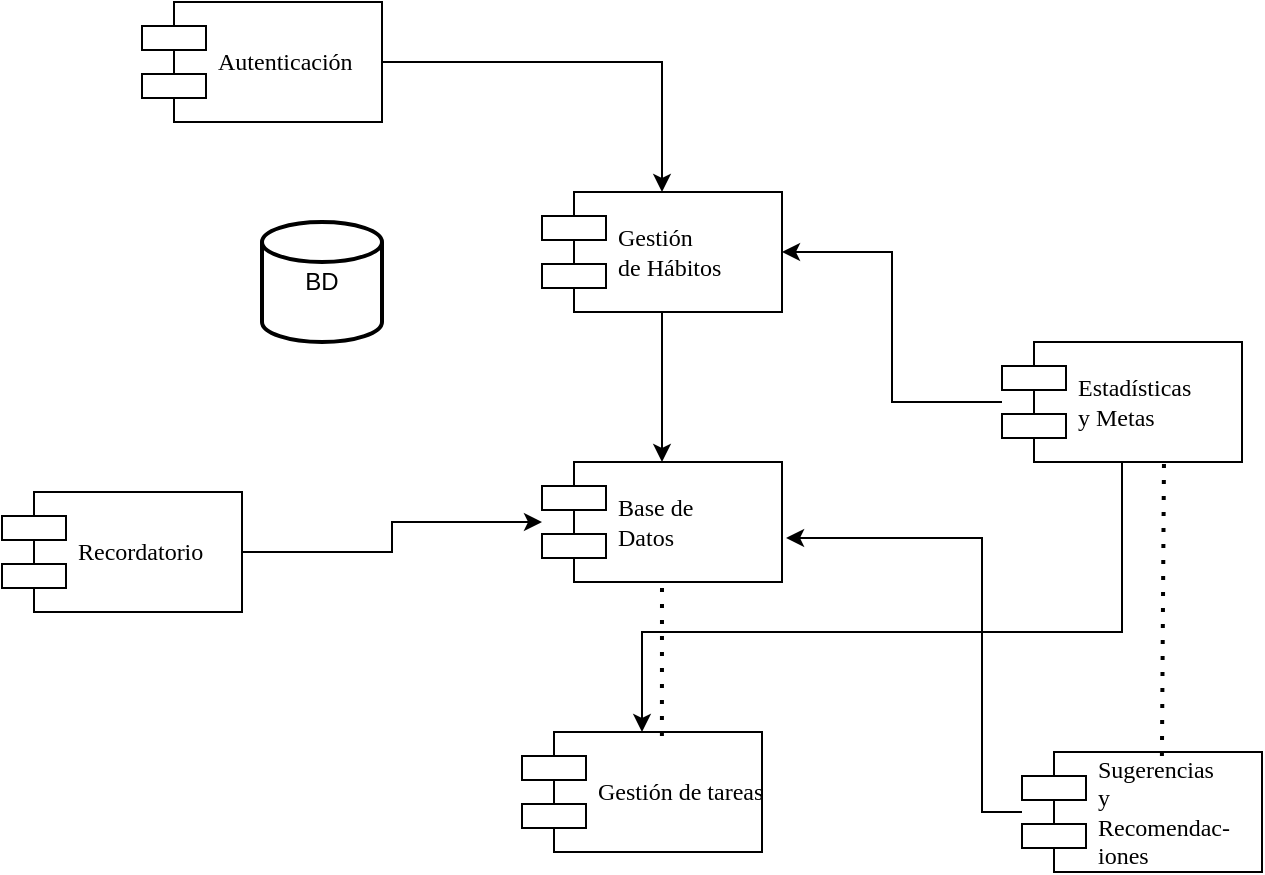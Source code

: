 <mxfile version="24.8.3">
  <diagram name="Page-1" id="5f0bae14-7c28-e335-631c-24af17079c00">
    <mxGraphModel grid="1" page="1" gridSize="10" guides="1" tooltips="1" connect="1" arrows="1" fold="1" pageScale="1" pageWidth="1100" pageHeight="850" background="none" math="0" shadow="0">
      <root>
        <mxCell id="0" />
        <mxCell id="1" parent="0" />
        <mxCell id="MU55J0lEDzPK47ZqQzGy-8" style="edgeStyle=orthogonalEdgeStyle;rounded=0;orthogonalLoop=1;jettySize=auto;html=1;" edge="1" parent="1" source="39150e848f15840c-5" target="MU55J0lEDzPK47ZqQzGy-2">
          <mxGeometry relative="1" as="geometry" />
        </mxCell>
        <mxCell id="39150e848f15840c-5" value="Autenticación" style="shape=component;align=left;spacingLeft=36;rounded=0;shadow=0;comic=0;labelBackgroundColor=none;strokeWidth=1;fontFamily=Verdana;fontSize=12;html=1;" vertex="1" parent="1">
          <mxGeometry x="310" y="135" width="120" height="60" as="geometry" />
        </mxCell>
        <mxCell id="MU55J0lEDzPK47ZqQzGy-14" style="edgeStyle=orthogonalEdgeStyle;rounded=0;orthogonalLoop=1;jettySize=auto;html=1;" edge="1" parent="1" source="39150e848f15840c-10" target="MU55J0lEDzPK47ZqQzGy-4">
          <mxGeometry relative="1" as="geometry" />
        </mxCell>
        <mxCell id="39150e848f15840c-10" value="Recordatorio" style="shape=component;align=left;spacingLeft=36;rounded=0;shadow=0;comic=0;labelBackgroundColor=none;strokeWidth=1;fontFamily=Verdana;fontSize=12;html=1;" vertex="1" parent="1">
          <mxGeometry x="240" y="380" width="120" height="60" as="geometry" />
        </mxCell>
        <mxCell id="MU55J0lEDzPK47ZqQzGy-1" value="Sugerencias&amp;nbsp;&lt;br&gt;y&lt;br&gt;Recomendac-&lt;br&gt;iones" style="shape=component;align=left;spacingLeft=36;rounded=0;shadow=0;comic=0;labelBackgroundColor=none;strokeWidth=1;fontFamily=Verdana;fontSize=12;html=1;" vertex="1" parent="1">
          <mxGeometry x="750" y="510" width="120" height="60" as="geometry" />
        </mxCell>
        <mxCell id="MU55J0lEDzPK47ZqQzGy-9" style="edgeStyle=orthogonalEdgeStyle;rounded=0;orthogonalLoop=1;jettySize=auto;html=1;" edge="1" parent="1" source="MU55J0lEDzPK47ZqQzGy-2" target="MU55J0lEDzPK47ZqQzGy-4">
          <mxGeometry relative="1" as="geometry" />
        </mxCell>
        <mxCell id="MU55J0lEDzPK47ZqQzGy-2" value="Gestión &lt;br&gt;de Hábitos" style="shape=component;align=left;spacingLeft=36;rounded=0;shadow=0;comic=0;labelBackgroundColor=none;strokeWidth=1;fontFamily=Verdana;fontSize=12;html=1;" vertex="1" parent="1">
          <mxGeometry x="510" y="230" width="120" height="60" as="geometry" />
        </mxCell>
        <mxCell id="MU55J0lEDzPK47ZqQzGy-3" value="Gestión de tareas" style="shape=component;align=left;spacingLeft=36;rounded=0;shadow=0;comic=0;labelBackgroundColor=none;strokeWidth=1;fontFamily=Verdana;fontSize=12;html=1;" vertex="1" parent="1">
          <mxGeometry x="500" y="500" width="120" height="60" as="geometry" />
        </mxCell>
        <mxCell id="MU55J0lEDzPK47ZqQzGy-4" value="Base de&amp;nbsp;&lt;br&gt;Datos" style="shape=component;align=left;spacingLeft=36;rounded=0;shadow=0;comic=0;labelBackgroundColor=none;strokeWidth=1;fontFamily=Verdana;fontSize=12;html=1;" vertex="1" parent="1">
          <mxGeometry x="510" y="365" width="120" height="60" as="geometry" />
        </mxCell>
        <mxCell id="MU55J0lEDzPK47ZqQzGy-16" style="edgeStyle=orthogonalEdgeStyle;rounded=0;orthogonalLoop=1;jettySize=auto;html=1;" edge="1" parent="1" source="MU55J0lEDzPK47ZqQzGy-5" target="MU55J0lEDzPK47ZqQzGy-3">
          <mxGeometry relative="1" as="geometry">
            <Array as="points">
              <mxPoint x="800" y="450" />
              <mxPoint x="560" y="450" />
            </Array>
          </mxGeometry>
        </mxCell>
        <mxCell id="MU55J0lEDzPK47ZqQzGy-17" style="edgeStyle=orthogonalEdgeStyle;rounded=0;orthogonalLoop=1;jettySize=auto;html=1;entryX=1;entryY=0.5;entryDx=0;entryDy=0;" edge="1" parent="1" source="MU55J0lEDzPK47ZqQzGy-5" target="MU55J0lEDzPK47ZqQzGy-2">
          <mxGeometry relative="1" as="geometry" />
        </mxCell>
        <mxCell id="MU55J0lEDzPK47ZqQzGy-5" value="Estadísticas&lt;br&gt;y Metas" style="shape=component;align=left;spacingLeft=36;rounded=0;shadow=0;comic=0;labelBackgroundColor=none;strokeWidth=1;fontFamily=Verdana;fontSize=12;html=1;" vertex="1" parent="1">
          <mxGeometry x="740" y="305" width="120" height="60" as="geometry" />
        </mxCell>
        <mxCell id="MU55J0lEDzPK47ZqQzGy-12" value="" style="endArrow=none;dashed=1;html=1;dashPattern=1 3;strokeWidth=2;rounded=0;exitX=0.583;exitY=0.033;exitDx=0;exitDy=0;exitPerimeter=0;entryX=0.5;entryY=1;entryDx=0;entryDy=0;" edge="1" parent="1" source="MU55J0lEDzPK47ZqQzGy-3" target="MU55J0lEDzPK47ZqQzGy-4">
          <mxGeometry width="50" height="50" relative="1" as="geometry">
            <mxPoint x="530" y="460" as="sourcePoint" />
            <mxPoint x="580" y="410" as="targetPoint" />
          </mxGeometry>
        </mxCell>
        <mxCell id="MU55J0lEDzPK47ZqQzGy-15" style="edgeStyle=orthogonalEdgeStyle;rounded=0;orthogonalLoop=1;jettySize=auto;html=1;entryX=1.017;entryY=0.633;entryDx=0;entryDy=0;entryPerimeter=0;" edge="1" parent="1" source="MU55J0lEDzPK47ZqQzGy-1" target="MU55J0lEDzPK47ZqQzGy-4">
          <mxGeometry relative="1" as="geometry">
            <Array as="points">
              <mxPoint x="730" y="403" />
            </Array>
          </mxGeometry>
        </mxCell>
        <mxCell id="MU55J0lEDzPK47ZqQzGy-18" value="" style="endArrow=none;dashed=1;html=1;dashPattern=1 3;strokeWidth=2;rounded=0;exitX=0.583;exitY=0.033;exitDx=0;exitDy=0;exitPerimeter=0;entryX=0.675;entryY=0.967;entryDx=0;entryDy=0;entryPerimeter=0;" edge="1" parent="1" source="MU55J0lEDzPK47ZqQzGy-1" target="MU55J0lEDzPK47ZqQzGy-5">
          <mxGeometry width="50" height="50" relative="1" as="geometry">
            <mxPoint x="820" y="425" as="sourcePoint" />
            <mxPoint x="820" y="370" as="targetPoint" />
          </mxGeometry>
        </mxCell>
        <mxCell id="MU55J0lEDzPK47ZqQzGy-20" value="BD" style="strokeWidth=2;html=1;shape=mxgraph.flowchart.database;whiteSpace=wrap;" vertex="1" parent="1">
          <mxGeometry x="370" y="245" width="60" height="60" as="geometry" />
        </mxCell>
      </root>
    </mxGraphModel>
  </diagram>
</mxfile>
